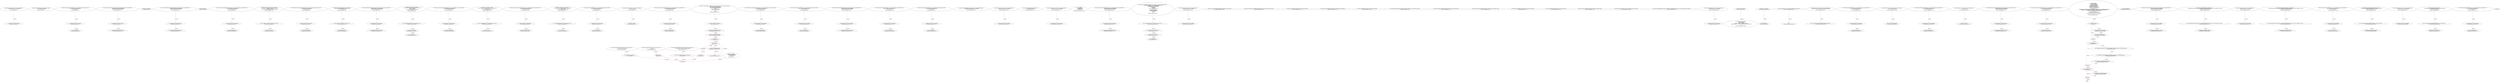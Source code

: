 digraph  {
13 [label="2_ function bug_txorigin40(address owner_txorigin40) public{\n        require(tx.origin == owner_txorigin40);\n    }\n13-function_definition-3-5", method="bug_txorigin40(address owner_txorigin40)", type_label=function_definition];
21 [label="3_ require(tx.origin == owner_txorigin40);\n21-expression_statement-4-4", method="bug_txorigin40(address owner_txorigin40)", type_label=expression_statement];
36 [label="6_ function _setMetadata(bytes memory metadata) internal {\n        emit MetadataSet(metadata);\n    }\n36-function_definition-7-9", method="_setMetadata(bytes memory metadata)", type_label=function_definition];
48 [label="9_ function transferTo_txorigin11(address to, uint amount,address owner_txorigin11) public {\n  require(tx.origin == owner_txorigin11);\n  to.call.value(amount);\n}\n48-function_definition-10-13", method="transferTo_txorigin11(address to,uint amount,address owner_txorigin11)", type_label=function_definition];
64 [label="10_ require(tx.origin == owner_txorigin11);\n64-expression_statement-11-11", method="transferTo_txorigin11(address to,uint amount,address owner_txorigin11)", type_label=expression_statement];
73 [label="11_ to.call.value(amount);\n73-expression_statement-12-12", method="transferTo_txorigin11(address to,uint amount,address owner_txorigin11)", type_label=expression_statement];
85 [label="15_ function withdrawAll_txorigin10(address payable _recipient,address owner_txorigin10) public {\n        require(tx.origin == owner_txorigin10);\n        _recipient.transfer(address(this).balance);\n    }\n85-function_definition-16-19", method="withdrawAll_txorigin10(address payable _recipient,address owner_txorigin10)", type_label=function_definition];
97 [label="16_ require(tx.origin == owner_txorigin10);\n97-expression_statement-17-17", method="withdrawAll_txorigin10(address payable _recipient,address owner_txorigin10)", type_label=expression_statement];
106 [label="17_ _recipient.transfer(address(this).balance);\n106-expression_statement-18-18", method="withdrawAll_txorigin10(address payable _recipient,address owner_txorigin10)", type_label=expression_statement];
117 [label="19_ address private _operator;\n117-new_variable-20-20", method="", type_label=new_variable];
122 [label="20_ function withdrawAll_txorigin22(address payable _recipient,address owner_txorigin22) public {\n        require(tx.origin == owner_txorigin22);\n        _recipient.transfer(address(this).balance);\n    }\n122-function_definition-21-24", method="withdrawAll_txorigin22(address payable _recipient,address owner_txorigin22)", type_label=function_definition];
134 [label="21_ require(tx.origin == owner_txorigin22);\n134-expression_statement-22-22", method="withdrawAll_txorigin22(address payable _recipient,address owner_txorigin22)", type_label=expression_statement];
143 [label="22_ _recipient.transfer(address(this).balance);\n143-expression_statement-23-23", method="withdrawAll_txorigin22(address payable _recipient,address owner_txorigin22)", type_label=expression_statement];
154 [label="24_ bool private _status;\n154-new_variable-25-25", method="", type_label=new_variable];
159 [label="25_ function sendto_txorigin33(address payable receiver, uint amount,address owner_txorigin33) public {\n	require (tx.origin == owner_txorigin33);\n	receiver.transfer(amount);\n}\n159-function_definition-26-29", method="sendto_txorigin33(address payable receiver,uint amount,address owner_txorigin33)", type_label=function_definition];
175 [label="26_ require (tx.origin == owner_txorigin33);\n175-expression_statement-27-27", method="sendto_txorigin33(address payable receiver,uint amount,address owner_txorigin33)", type_label=expression_statement];
184 [label="27_ receiver.transfer(amount);\n184-expression_statement-28-28", method="sendto_txorigin33(address payable receiver,uint amount,address owner_txorigin33)", type_label=expression_statement];
201 [label="30_ function _setOperator(address operator) internal {\n        require(_operator != operator, \"cannot set same operator\");\n        _operator = operator;\n        emit OperatorUpdated(operator, hasActiveOperator());\n    }\n201-function_definition-31-35", method="_setOperator(address operator)", type_label=function_definition];
209 [label="31_ require(_operator != operator, \"cannot set same operator\");\n209-expression_statement-32-32", method="_setOperator(address operator)", type_label=expression_statement];
219 [label="32_ _operator = operator;\n219-expression_statement-33-33", method="_setOperator(address operator)", type_label=expression_statement];
230 [label="35_ function sendto_txorigin1(address payable receiver, uint amount,address owner_txorigin1) public {\n	require (tx.origin == owner_txorigin1);\n	receiver.transfer(amount);\n}\n230-function_definition-36-39", method="sendto_txorigin1(address payable receiver,uint amount,address owner_txorigin1)", type_label=function_definition];
246 [label="36_ require (tx.origin == owner_txorigin1);\n246-expression_statement-37-37", method="sendto_txorigin1(address payable receiver,uint amount,address owner_txorigin1)", type_label=expression_statement];
255 [label="37_ receiver.transfer(amount);\n255-expression_statement-38-38", method="sendto_txorigin1(address payable receiver,uint amount,address owner_txorigin1)", type_label=expression_statement];
262 [label="39_ function _transferOperator(address operator) internal {\n        require(_operator != address(0), \"operator not set\");\n        _setOperator(operator);\n    }\n262-function_definition-40-43", method="_transferOperator(address operator)", type_label=function_definition];
270 [label="40_ require(_operator != address(0), \"operator not set\");\n270-expression_statement-41-41", method="_transferOperator(address operator)", type_label=expression_statement];
282 [label="41_ _setOperator(operator);\n282-expression_statement-42-42", method="_transferOperator(address operator)", type_label=expression_statement];
287 [label="43_ function withdrawAll_txorigin2(address payable _recipient,address owner_txorigin2) public {\n        require(tx.origin == owner_txorigin2);\n        _recipient.transfer(address(this).balance);\n    }\n287-function_definition-44-47", method="withdrawAll_txorigin2(address payable _recipient,address owner_txorigin2)", type_label=function_definition];
299 [label="44_ require(tx.origin == owner_txorigin2);\n299-expression_statement-45-45", method="withdrawAll_txorigin2(address payable _recipient,address owner_txorigin2)", type_label=expression_statement];
308 [label="45_ _recipient.transfer(address(this).balance);\n308-expression_statement-46-46", method="withdrawAll_txorigin2(address payable _recipient,address owner_txorigin2)", type_label=expression_statement];
319 [label="47_ function _renounceOperator() internal {\n        require(hasActiveOperator(), \"only when operator active\");\n        _operator = address(0);\n        _status = false;\n        emit OperatorUpdated(address(0), false);\n    }\n319-function_definition-48-53", method="_renounceOperator()", type_label=function_definition];
323 [label="48_ require(hasActiveOperator(), \"only when operator active\");\n323-expression_statement-49-49", method="_renounceOperator()", type_label=expression_statement];
332 [label="49_ _operator = address(0);\n332-expression_statement-50-50", method="_renounceOperator()", type_label=expression_statement];
338 [label="50_ _status = false;\n338-expression_statement-51-51", method="_renounceOperator()", type_label=expression_statement];
352 [label="53_ function sendto_txorigin17(address payable receiver, uint amount,address owner_txorigin17) public {\n	require (tx.origin == owner_txorigin17);\n	receiver.transfer(amount);\n}\n352-function_definition-54-57", method="sendto_txorigin17(address payable receiver,uint amount,address owner_txorigin17)", type_label=function_definition];
368 [label="54_ require (tx.origin == owner_txorigin17);\n368-expression_statement-55-55", method="sendto_txorigin17(address payable receiver,uint amount,address owner_txorigin17)", type_label=expression_statement];
377 [label="55_ receiver.transfer(amount);\n377-expression_statement-56-56", method="sendto_txorigin17(address payable receiver,uint amount,address owner_txorigin17)", type_label=expression_statement];
384 [label="57_ function _activateOperator() internal {\n        require(!hasActiveOperator(), \"only when operator not active\");\n        _status = true;\n        emit OperatorUpdated(_operator, true);\n    }\n384-function_definition-58-62", method="_activateOperator()", type_label=function_definition];
388 [label="58_ require(!hasActiveOperator(), \"only when operator not active\");\n388-expression_statement-59-59", method="_activateOperator()", type_label=expression_statement];
398 [label="59_ _status = true;\n398-expression_statement-60-60", method="_activateOperator()", type_label=expression_statement];
410 [label="62_ function sendto_txorigin37(address payable receiver, uint amount,address owner_txorigin37) public {\n	require (tx.origin == owner_txorigin37);\n	receiver.transfer(amount);\n}\n410-function_definition-63-66", method="sendto_txorigin37(address payable receiver,uint amount,address owner_txorigin37)", type_label=function_definition];
426 [label="63_ require (tx.origin == owner_txorigin37);\n426-expression_statement-64-64", method="sendto_txorigin37(address payable receiver,uint amount,address owner_txorigin37)", type_label=expression_statement];
435 [label="64_ receiver.transfer(amount);\n435-expression_statement-65-65", method="sendto_txorigin37(address payable receiver,uint amount,address owner_txorigin37)", type_label=expression_statement];
442 [label="66_ function _deactivateOperator() internal {\n        require(hasActiveOperator(), \"only when operator active\");\n        _status = false;\n        emit OperatorUpdated(_operator, false);\n    }\n442-function_definition-67-71", method="_deactivateOperator()", type_label=function_definition];
446 [label="67_ require(hasActiveOperator(), \"only when operator active\");\n446-expression_statement-68-68", method="_deactivateOperator()", type_label=expression_statement];
455 [label="68_ _status = false;\n455-expression_statement-69-69", method="_deactivateOperator()", type_label=expression_statement];
467 [label="71_ function transferTo_txorigin3(address to, uint amount,address owner_txorigin3) public {\n  require(tx.origin == owner_txorigin3);\n  to.call.value(amount);\n}\n467-function_definition-72-75", method="transferTo_txorigin3(address to,uint amount,address owner_txorigin3)", type_label=function_definition];
483 [label="72_ require(tx.origin == owner_txorigin3);\n483-expression_statement-73-73", method="transferTo_txorigin3(address to,uint amount,address owner_txorigin3)", type_label=expression_statement];
492 [label="73_ to.call.value(amount);\n492-expression_statement-74-74", method="transferTo_txorigin3(address to,uint amount,address owner_txorigin3)", type_label=expression_statement];
501 [label="75_ function getOperator() public view returns (address operator) {\n        operator = _operator;\n    }\n501-function_definition-76-78", method="getOperator()", type_label=function_definition];
511 [label="76_ operator = _operator;\n511-expression_statement-77-77", method="getOperator()", type_label=expression_statement];
515 [label="78_ function sendto_txorigin9(address payable receiver, uint amount,address owner_txorigin9) public {\n	require (tx.origin == owner_txorigin9);\n	receiver.transfer(amount);\n}\n515-function_definition-79-82", method="sendto_txorigin9(address payable receiver,uint amount,address owner_txorigin9)", type_label=function_definition];
531 [label="79_ require (tx.origin == owner_txorigin9);\n531-expression_statement-80-80", method="sendto_txorigin9(address payable receiver,uint amount,address owner_txorigin9)", type_label=expression_statement];
540 [label="80_ receiver.transfer(amount);\n540-expression_statement-81-81", method="sendto_txorigin9(address payable receiver,uint amount,address owner_txorigin9)", type_label=expression_statement];
547 [label="82_ function isOperator(address caller) public view returns (bool ok) {\n        return (caller == getOperator());\n    }\n547-function_definition-83-85", method="isOperator(address caller)", type_label=function_definition];
561 [label="83_ return (caller == getOperator());\n561-return-84-84", method="isOperator(address caller)", type_label=return];
567 [label="85_ function sendto_txorigin25(address payable receiver, uint amount,address owner_txorigin25) public {\n	require (tx.origin == owner_txorigin25);\n	receiver.transfer(amount);\n}\n567-function_definition-86-89", method="sendto_txorigin25(address payable receiver,uint amount,address owner_txorigin25)", type_label=function_definition];
583 [label="86_ require (tx.origin == owner_txorigin25);\n583-expression_statement-87-87", method="sendto_txorigin25(address payable receiver,uint amount,address owner_txorigin25)", type_label=expression_statement];
592 [label="87_ receiver.transfer(amount);\n592-expression_statement-88-88", method="sendto_txorigin25(address payable receiver,uint amount,address owner_txorigin25)", type_label=expression_statement];
599 [label="89_ function hasActiveOperator() public view returns (bool ok) {\n        return _status;\n    }\n599-function_definition-90-92", method="hasActiveOperator()", type_label=function_definition];
609 [label="90_ return _status;\n609-return-91-91", method="hasActiveOperator()", type_label=return];
611 [label="92_ function transferTo_txorigin19(address to, uint amount,address owner_txorigin19) public {\n  require(tx.origin == owner_txorigin19);\n  to.call.value(amount);\n}\n611-function_definition-93-96", method="transferTo_txorigin19(address to,uint amount,address owner_txorigin19)", type_label=function_definition];
627 [label="93_ require(tx.origin == owner_txorigin19);\n627-expression_statement-94-94", method="transferTo_txorigin19(address to,uint amount,address owner_txorigin19)", type_label=expression_statement];
636 [label="94_ to.call.value(amount);\n636-expression_statement-95-95", method="transferTo_txorigin19(address to,uint amount,address owner_txorigin19)", type_label=expression_statement];
645 [label="96_ function isActiveOperator(address caller) public view returns (bool ok) {\n        return (isOperator(caller) && hasActiveOperator());\n    }\n645-function_definition-97-99", method="isActiveOperator(address caller)", type_label=function_definition];
659 [label="97_ return (isOperator(caller) && hasActiveOperator());\n659-return-98-98", method="isActiveOperator(address caller)", type_label=return];
668 [label="99_ function withdrawAll_txorigin26(address payable _recipient,address owner_txorigin26) public {\n        require(tx.origin == owner_txorigin26);\n        _recipient.transfer(address(this).balance);\n    }\n668-function_definition-100-103", method="withdrawAll_txorigin26(address payable _recipient,address owner_txorigin26)", type_label=function_definition];
680 [label="100_ require(tx.origin == owner_txorigin26);\n680-expression_statement-101-101", method="withdrawAll_txorigin26(address payable _recipient,address owner_txorigin26)", type_label=expression_statement];
689 [label="101_ _recipient.transfer(address(this).balance);\n689-expression_statement-102-102", method="withdrawAll_txorigin26(address payable _recipient,address owner_txorigin26)", type_label=expression_statement];
703 [label="105_ function transferTo_txorigin27(address to, uint amount,address owner_txorigin27) public {\n  require(tx.origin == owner_txorigin27);\n  to.call.value(amount);\n}\n703-function_definition-106-109", method="transferTo_txorigin27(address to,uint amount,address owner_txorigin27)", type_label=function_definition];
719 [label="106_ require(tx.origin == owner_txorigin27);\n719-expression_statement-107-107", method="transferTo_txorigin27(address to,uint amount,address owner_txorigin27)", type_label=expression_statement];
728 [label="107_ to.call.value(amount);\n728-expression_statement-108-108", method="transferTo_txorigin27(address to,uint amount,address owner_txorigin27)", type_label=expression_statement];
747 [label="110_ function transferTo_txorigin31(address to, uint amount,address owner_txorigin31) public {\n  require(tx.origin == owner_txorigin31);\n  to.call.value(amount);\n}\n747-function_definition-111-114", method="transferTo_txorigin31(address to,uint amount,address owner_txorigin31)", type_label=function_definition];
763 [label="111_ require(tx.origin == owner_txorigin31);\n763-expression_statement-112-112", method="transferTo_txorigin31(address to,uint amount,address owner_txorigin31)", type_label=expression_statement];
772 [label="112_ to.call.value(amount);\n772-expression_statement-113-113", method="transferTo_txorigin31(address to,uint amount,address owner_txorigin31)", type_label=expression_statement];
787 [label="115_ function _setMultiHashFormat(uint8 hashFunction, uint8 digestSize) internal {\n        emit HashFormatSet(hashFunction, digestSize);\n    }\n787-function_definition-116-118", method="_setMultiHashFormat(uint8 hashFunction,uint8 digestSize)", type_label=function_definition];
805 [label="118_ function bug_txorigin20(address owner_txorigin20) public{\n        require(tx.origin == owner_txorigin20);\n    }\n805-function_definition-119-121", method="bug_txorigin20(address owner_txorigin20)", type_label=function_definition];
813 [label="119_ require(tx.origin == owner_txorigin20);\n813-expression_statement-120-120", method="bug_txorigin20(address owner_txorigin20)", type_label=expression_statement];
822 [label="121_ function _submitHash(bytes32 hash) internal {\n        emit HashSubmitted(hash);\n    }\n822-function_definition-122-124", method="_submitHash(bytes32 hash)", type_label=function_definition];
834 [label="124_ function bug_txorigin32(  address owner_txorigin32) public{\n        require(tx.origin == owner_txorigin32);\n    }\n834-function_definition-125-127", method="bug_txorigin32(address owner_txorigin32)", type_label=function_definition];
842 [label="125_ require(tx.origin == owner_txorigin32);\n842-expression_statement-126-126", method="bug_txorigin32(address owner_txorigin32)", type_label=expression_statement];
854 [label="129_ struct MultiHash {\n        bytes32 hash;\n        uint8 hashFunction;\n        uint8 digestSize;\n    }\n854-expression_statement-130-134", method="MultiHash()", type_label=expression_statement];
868 [label="134_ function _combineMultiHash(MultiHash memory multihash) internal pure returns (bytes memory) {\n        bytes memory out = new bytes(34);\n        out[0] = byte(multihash.hashFunction);\n        out[1] = byte(multihash.digestSize);\n        uint8 i;\n        for (i = 0; i < 32; i++) {\n          out[i+2] = multihash.hash[i];\n        }\n        return out;\n    }\n868-function_definition-135-144", method="_combineMultiHash(MultiHash memory multihash)", type_label=function_definition];
882 [label="135_ bytes memory out = new bytes(34);\n882-new_variable-136-136", method="_combineMultiHash(MultiHash memory multihash)", type_label=new_variable];
893 [label="136_ out[0] = byte(multihash.hashFunction);\n893-expression_statement-137-137", method="_combineMultiHash(MultiHash memory multihash)", type_label=expression_statement];
903 [label="137_ out[1] = byte(multihash.digestSize);\n903-expression_statement-138-138", method="_combineMultiHash(MultiHash memory multihash)", type_label=expression_statement];
913 [label="138_ uint8 i;\n913-new_variable-139-139", method="_combineMultiHash(MultiHash memory multihash)", type_label=new_variable];
918 [label="139_ for(i < 32;;i++)\n918-for-140-142", method="_combineMultiHash(MultiHash memory multihash)", type_label=for];
2811 [label="139_ end_loop", method="_combineMultiHash(MultiHash memory multihash)", type_label=end_loop];
927 [label="139_ i++\n927-expression_statement-140-140", method="_combineMultiHash(MultiHash memory multihash)", type_label=expression_statement];
930 [label="140_ out[i+2] = multihash.hash[i];\n930-expression_statement-141-141", method="_combineMultiHash(MultiHash memory multihash)", type_label=expression_statement];
942 [label="142_ return out;\n942-return-143-143", method="_combineMultiHash(MultiHash memory multihash)", type_label=return];
944 [label="144_ function withdrawAll_txorigin38(address payable _recipient,address owner_txorigin38) public {\n        require(tx.origin == owner_txorigin38);\n        _recipient.transfer(address(this).balance);\n    }\n944-function_definition-145-148", method="withdrawAll_txorigin38(address payable _recipient,address owner_txorigin38)", type_label=function_definition];
956 [label="145_ require(tx.origin == owner_txorigin38);\n956-expression_statement-146-146", method="withdrawAll_txorigin38(address payable _recipient,address owner_txorigin38)", type_label=expression_statement];
965 [label="146_ _recipient.transfer(address(this).balance);\n965-expression_statement-147-147", method="withdrawAll_txorigin38(address payable _recipient,address owner_txorigin38)", type_label=expression_statement];
976 [label="148_ function _splitMultiHash(bytes memory source) internal pure returns (MultiHash memory) {\n        require(source.length == 34, \"length of source must be 34\");\n        uint8 hashFunction = uint8(source[0]);\n        uint8 digestSize = uint8(source[1]);\n        bytes32 hash;\n        assembly {\n          hash := mload(add(source, 34))\n        }\n        return (MultiHash({\n          hashFunction: hashFunction,\n          digestSize: digestSize,\n          hash: hash\n        }));\n    }\n976-function_definition-149-162", method="_splitMultiHash(bytes memory source)", type_label=function_definition];
990 [label="149_ require(source.length == 34, \"length of source must be 34\");\n990-expression_statement-150-150", method="_splitMultiHash(bytes memory source)", type_label=expression_statement];
1002 [label="150_ uint8 hashFunction = uint8(source[0]);\n1002-new_variable-151-151", method="_splitMultiHash(bytes memory source)", type_label=new_variable];
1012 [label="151_ uint8 digestSize = uint8(source[1]);\n1012-new_variable-152-152", method="_splitMultiHash(bytes memory source)", type_label=new_variable];
1022 [label="152_ bytes32 hash;\n1022-new_variable-153-153", method="_splitMultiHash(bytes memory source)", type_label=new_variable];
1040 [label="156_ return (MultiHash({\n          hashFunction: hashFunction,\n          digestSize: digestSize,\n          hash: hash\n        }));\n1040-return-157-161", method="_splitMultiHash(bytes memory source)", type_label=return];
1054 [label="162_ function bug_txorigin4(address owner_txorigin4) public{\n        require(tx.origin == owner_txorigin4);\n    }\n1054-function_definition-163-165", method="bug_txorigin4(address owner_txorigin4)", type_label=function_definition];
1062 [label="163_ require(tx.origin == owner_txorigin4);\n1062-expression_statement-164-164", method="bug_txorigin4(address owner_txorigin4)", type_label=expression_statement];
1092 [label="168_ function create(bytes calldata initData) external returns (address instance);\n1092-function_definition-169-169", method="create(bytes calldata initData)", type_label=function_definition];
1104 [label="169_ function createSalty(bytes calldata initData, bytes32 salt) external returns (address instance);\n1104-function_definition-170-170", method="createSalty(bytes calldata initData,bytes32 salt)", type_label=function_definition];
1120 [label="170_ function getInitSelector() external view returns (bytes4 initSelector);\n1120-function_definition-171-171", method="getInitSelector()", type_label=function_definition];
1129 [label="171_ function getInstanceRegistry() external view returns (address instanceRegistry);\n1129-function_definition-172-172", method="getInstanceRegistry()", type_label=function_definition];
1138 [label="172_ function getTemplate() external view returns (address template);\n1138-function_definition-173-173", method="getTemplate()", type_label=function_definition];
1147 [label="173_ function getSaltyInstance(bytes calldata, bytes32 salt) external view returns (address instance);\n1147-function_definition-174-174", method="getSaltyInstance(bytes calldata,bytes32 salt)", type_label=function_definition];
1163 [label="174_ function getNextInstance(bytes calldata) external view returns (address instance);\n1163-function_definition-175-175", method="getNextInstance(bytes calldata)", type_label=function_definition];
1175 [label="175_ function getInstanceCreator(address instance) external view returns (address creator);\n1175-function_definition-176-176", method="getInstanceCreator(address instance)", type_label=function_definition];
1188 [label="176_ function getInstanceType() external view returns (bytes4 instanceType);\n1188-function_definition-177-177", method="getInstanceType()", type_label=function_definition];
1197 [label="177_ function getInstanceCount() external view returns (uint256 count);\n1197-function_definition-178-178", method="getInstanceCount()", type_label=function_definition];
1206 [label="178_ function getInstance(uint256 index) external view returns (address instance);\n1206-function_definition-179-179", method="getInstance(uint256 index)", type_label=function_definition];
1219 [label="179_ function getInstances() external view returns (address[] memory instances);\n1219-function_definition-180-180", method="getInstances()", type_label=function_definition];
1229 [label="180_ function getPaginatedInstances(uint256 startIndex, uint256 endIndex) external view returns (address[] memory instances);\n1229-function_definition-181-181", method="getPaginatedInstances(uint256 startIndex,uint256 endIndex)", type_label=function_definition];
1250 [label="183_ function bug_txorigin12(address owner_txorigin12) public{\n        require(tx.origin == owner_txorigin12);\n    }\n1250-function_definition-184-186", method="bug_txorigin12(address owner_txorigin12)", type_label=function_definition];
1258 [label="184_ require(tx.origin == owner_txorigin12);\n1258-expression_statement-185-185", method="bug_txorigin12(address owner_txorigin12)", type_label=expression_statement];
1267 [label="186_ address private _factory;\n1267-new_variable-187-187", method="", type_label=new_variable];
1272 [label="187_ modifier initializeTemplate() {\n        _factory = msg.sender;\n        uint32 codeSize;\n        assembly { codeSize := extcodesize(address) }\n        require(codeSize == 0, \"must be called within contract constructor\");\n        _;\n    }\n1272-expression_statement-188-194", method="", type_label=expression_statement];
1275 [label="188_ _factory = msg.sender;\n1275-expression_statement-189-189", method="", type_label=expression_statement];
1281 [label="189_ uint32 codeSize;\n1281-new_variable-190-190", method="", type_label=new_variable];
1295 [label="191_ require(codeSize == 0, \"must be called within contract constructor\");\n1295-expression_statement-192-192", method="", type_label=expression_statement];
1305 [label="192_ _;\n1305-expression_statement-193-193", method="", type_label=expression_statement];
1307 [label="194_ function getCreator() public view returns (address creator) {\n        creator = iFactory(_factory).getInstanceCreator(address(this));\n    }\n1307-function_definition-195-197", method="getCreator()", type_label=function_definition];
1317 [label="195_ creator = iFactory(_factory).getInstanceCreator(address(this));\n1317-expression_statement-196-196", method="getCreator()", type_label=expression_statement];
1331 [label="197_ function transferTo_txorigin7(address to, uint amount,address owner_txorigin7) public {\n  require(tx.origin == owner_txorigin7);\n  to.call.value(amount);\n}\n1331-function_definition-198-201", method="transferTo_txorigin7(address to,uint amount,address owner_txorigin7)", type_label=function_definition];
1347 [label="198_ require(tx.origin == owner_txorigin7);\n1347-expression_statement-199-199", method="transferTo_txorigin7(address to,uint amount,address owner_txorigin7)", type_label=expression_statement];
1356 [label="199_ to.call.value(amount);\n1356-expression_statement-200-200", method="transferTo_txorigin7(address to,uint amount,address owner_txorigin7)", type_label=expression_statement];
1365 [label="201_ function isCreator(address caller) public view returns (bool ok) {\n        ok = (caller == getCreator());\n    }\n1365-function_definition-202-204", method="isCreator(address caller)", type_label=function_definition];
1379 [label="202_ ok = (caller == getCreator());\n1379-expression_statement-203-203", method="isCreator(address caller)", type_label=expression_statement];
1387 [label="204_ function transferTo_txorigin23(address to, uint amount,address owner_txorigin23) public {\n  require(tx.origin == owner_txorigin23);\n  to.call.value(amount);\n}\n1387-function_definition-205-208", method="transferTo_txorigin23(address to,uint amount,address owner_txorigin23)", type_label=function_definition];
1403 [label="205_ require(tx.origin == owner_txorigin23);\n1403-expression_statement-206-206", method="transferTo_txorigin23(address to,uint amount,address owner_txorigin23)", type_label=expression_statement];
1412 [label="206_ to.call.value(amount);\n1412-expression_statement-207-207", method="transferTo_txorigin23(address to,uint amount,address owner_txorigin23)", type_label=expression_statement];
1421 [label="208_ function getFactory() public view returns (address factory) {\n        factory = _factory;\n    }\n1421-function_definition-209-211", method="getFactory()", type_label=function_definition];
1431 [label="209_ factory = _factory;\n1431-expression_statement-210-210", method="getFactory()", type_label=expression_statement];
1435 [label="211_ function withdrawAll_txorigin14(address payable _recipient,address owner_txorigin14) public {\n        require(tx.origin == owner_txorigin14);\n        _recipient.transfer(address(this).balance);\n    }\n1435-function_definition-212-215", method="withdrawAll_txorigin14(address payable _recipient,address owner_txorigin14)", type_label=function_definition];
1447 [label="212_ require(tx.origin == owner_txorigin14);\n1447-expression_statement-213-213", method="withdrawAll_txorigin14(address payable _recipient,address owner_txorigin14)", type_label=expression_statement];
1456 [label="213_ _recipient.transfer(address(this).balance);\n1456-expression_statement-214-214", method="withdrawAll_txorigin14(address payable _recipient,address owner_txorigin14)", type_label=expression_statement];
1485 [label="217_ function sendto_txorigin13(address payable receiver, uint amount,address owner_txorigin13) public {\n	require (tx.origin == owner_txorigin13);\n	receiver.transfer(amount);\n}\n1485-function_definition-218-221", method="sendto_txorigin13(address payable receiver,uint amount,address owner_txorigin13)", type_label=function_definition];
1501 [label="218_ require (tx.origin == owner_txorigin13);\n1501-expression_statement-219-219", method="sendto_txorigin13(address payable receiver,uint amount,address owner_txorigin13)", type_label=expression_statement];
1510 [label="219_ receiver.transfer(amount);\n1510-expression_statement-220-220", method="sendto_txorigin13(address payable receiver,uint amount,address owner_txorigin13)", type_label=expression_statement];
1531 [label="222_ function initialize(\n        address operator,\n        bytes memory multihash,\n        bytes memory metadata\n    ) public initializeTemplate() {\n        if (operator != address(0)) {\n            Operated._setOperator(operator);\n            Operated._activateOperator();\n        }\n        if (multihash.length != 0) {\n            MultiHashWrapper.MultiHash memory multihashObj = MultiHashWrapper._splitMultiHash(multihash);\n            ProofHashes._setMultiHashFormat(multihashObj.hashFunction, multihashObj.digestSize);\n            ProofHashes._submitHash(multihashObj.hash);\n        }\n        if (metadata.length != 0) {\n            EventMetadata._setMetadata(metadata);\n        }\n        emit Initialized(operator, multihash, metadata);\n    }\n1531-function_definition-223-241", method="initialize(address operator,bytes memory multihash,bytes memory metadata)", type_label=function_definition];
1546 [label="226_ initializeTemplate()\n1546-expression_statement-227-227", method="initialize(address operator,bytes memory multihash,bytes memory metadata)", type_label=expression_statement];
1549 [label="227_ if_operator != address(0)\n1549-if-228-231", method="initialize(address operator,bytes memory multihash,bytes memory metadata)", type_label=if];
3442 [label="227_ end_if", method="initialize(address operator,bytes memory multihash,bytes memory metadata)", type_label=end_if];
1556 [label="228_ Operated._setOperator(operator);\n1556-expression_statement-229-229", method="initialize(address operator,bytes memory multihash,bytes memory metadata)", type_label=expression_statement];
1563 [label="229_ Operated._activateOperator();\n1563-expression_statement-230-230", method="initialize(address operator,bytes memory multihash,bytes memory metadata)", type_label=expression_statement];
1568 [label="231_ if_multihash.length != 0\n1568-if-232-236", method="initialize(address operator,bytes memory multihash,bytes memory metadata)", type_label=if];
3461 [label="231_ end_if", method="initialize(address operator,bytes memory multihash,bytes memory metadata)", type_label=end_if];
1575 [label="232_ MultiHashWrapper.MultiHash memory multihashObj = MultiHashWrapper._splitMultiHash(multihash);\n1575-new_variable-233-233", method="initialize(address operator,bytes memory multihash,bytes memory metadata)", type_label=new_variable];
1588 [label="233_ ProofHashes._setMultiHashFormat(multihashObj.hashFunction, multihashObj.digestSize);\n1588-expression_statement-234-234", method="initialize(address operator,bytes memory multihash,bytes memory metadata)", type_label=expression_statement];
1601 [label="234_ ProofHashes._submitHash(multihashObj.hash);\n1601-expression_statement-235-235", method="initialize(address operator,bytes memory multihash,bytes memory metadata)", type_label=expression_statement];
1610 [label="236_ if_metadata.length != 0\n1610-if-237-239", method="initialize(address operator,bytes memory multihash,bytes memory metadata)", type_label=if];
3503 [label="236_ end_if", method="initialize(address operator,bytes memory multihash,bytes memory metadata)", type_label=end_if];
1617 [label="237_ EventMetadata._setMetadata(metadata);\n1617-expression_statement-238-238", method="initialize(address operator,bytes memory multihash,bytes memory metadata)", type_label=expression_statement];
1632 [label="241_ function withdrawAll_txorigin30(address payable _recipient,address owner_txorigin30) public {\n        require(tx.origin == owner_txorigin30);\n        _recipient.transfer(address(this).balance);\n    }\n1632-function_definition-242-245", method="withdrawAll_txorigin30(address payable _recipient,address owner_txorigin30)", type_label=function_definition];
1644 [label="242_ require(tx.origin == owner_txorigin30);\n1644-expression_statement-243-243", method="withdrawAll_txorigin30(address payable _recipient,address owner_txorigin30)", type_label=expression_statement];
1653 [label="243_ _recipient.transfer(address(this).balance);\n1653-expression_statement-244-244", method="withdrawAll_txorigin30(address payable _recipient,address owner_txorigin30)", type_label=expression_statement];
1664 [label="245_ function submitHash(bytes32 multihash) public {\n        require(Template.isCreator(msg.sender) || Operated.isActiveOperator(msg.sender), \"only active operator or creator\");\n        ProofHashes._submitHash(multihash);\n    }\n1664-function_definition-246-249", method="submitHash(bytes32 multihash)", type_label=function_definition];
1672 [label="246_ require(Template.isCreator(msg.sender) || Operated.isActiveOperator(msg.sender), \"only active operator or creator\");\n1672-expression_statement-247-247", method="submitHash(bytes32 multihash)", type_label=expression_statement];
1696 [label="247_ ProofHashes._submitHash(multihash);\n1696-expression_statement-248-248", method="submitHash(bytes32 multihash)", type_label=expression_statement];
1703 [label="249_ function bug_txorigin8(address owner_txorigin8) public{\n        require(tx.origin == owner_txorigin8);\n    }\n1703-function_definition-250-252", method="bug_txorigin8(address owner_txorigin8)", type_label=function_definition];
1711 [label="250_ require(tx.origin == owner_txorigin8);\n1711-expression_statement-251-251", method="bug_txorigin8(address owner_txorigin8)", type_label=expression_statement];
1720 [label="252_ function setMetadata(bytes memory metadata) public {\n        require(Template.isCreator(msg.sender) || Operated.isActiveOperator(msg.sender), \"only active operator or creator\");\n        EventMetadata._setMetadata(metadata);\n    }\n1720-function_definition-253-256", method="setMetadata(bytes memory metadata)", type_label=function_definition];
1728 [label="253_ require(Template.isCreator(msg.sender) || Operated.isActiveOperator(msg.sender), \"only active operator or creator\");\n1728-expression_statement-254-254", method="setMetadata(bytes memory metadata)", type_label=expression_statement];
1752 [label="254_ EventMetadata._setMetadata(metadata);\n1752-expression_statement-255-255", method="setMetadata(bytes memory metadata)", type_label=expression_statement];
1759 [label="256_ function transferTo_txorigin39(address to, uint amount,address owner_txorigin39) public {\n  require(tx.origin == owner_txorigin39);\n  to.call.value(amount);\n}\n1759-function_definition-257-260", method="transferTo_txorigin39(address to,uint amount,address owner_txorigin39)", type_label=function_definition];
1775 [label="257_ require(tx.origin == owner_txorigin39);\n1775-expression_statement-258-258", method="transferTo_txorigin39(address to,uint amount,address owner_txorigin39)", type_label=expression_statement];
1784 [label="258_ to.call.value(amount);\n1784-expression_statement-259-259", method="transferTo_txorigin39(address to,uint amount,address owner_txorigin39)", type_label=expression_statement];
1793 [label="260_ function transferOperator(address operator) public {\n        require(Operated.isActiveOperator(msg.sender), \"only active operator\");\n        Operated._transferOperator(operator);\n    }\n1793-function_definition-261-264", method="transferOperator(address operator)", type_label=function_definition];
1801 [label="261_ require(Operated.isActiveOperator(msg.sender), \"only active operator\");\n1801-expression_statement-262-262", method="transferOperator(address operator)", type_label=expression_statement];
1816 [label="262_ Operated._transferOperator(operator);\n1816-expression_statement-263-263", method="transferOperator(address operator)", type_label=expression_statement];
1823 [label="264_ function bug_txorigin36(  address owner_txorigin36) public{\n        require(tx.origin == owner_txorigin36);\n    }\n1823-function_definition-265-267", method="bug_txorigin36(address owner_txorigin36)", type_label=function_definition];
1831 [label="265_ require(tx.origin == owner_txorigin36);\n1831-expression_statement-266-266", method="bug_txorigin36(address owner_txorigin36)", type_label=expression_statement];
1840 [label="267_ function renounceOperator() public {\n        require(Operated.isActiveOperator(msg.sender), \"only active operator\");\n        Operated._renounceOperator();\n    }\n1840-function_definition-268-271", method="renounceOperator()", type_label=function_definition];
1844 [label="268_ require(Operated.isActiveOperator(msg.sender), \"only active operator\");\n1844-expression_statement-269-269", method="renounceOperator()", type_label=expression_statement];
1859 [label="269_ Operated._renounceOperator();\n1859-expression_statement-270-270", method="renounceOperator()", type_label=expression_statement];
1864 [label="271_ function transferTo_txorigin35(address to, uint amount,address owner_txorigin35) public {\n  require(tx.origin == owner_txorigin35);\n  to.call.value(amount);\n}\n1864-function_definition-272-275", method="transferTo_txorigin35(address to,uint amount,address owner_txorigin35)", type_label=function_definition];
1880 [label="272_ require(tx.origin == owner_txorigin35);\n1880-expression_statement-273-273", method="transferTo_txorigin35(address to,uint amount,address owner_txorigin35)", type_label=expression_statement];
1889 [label="273_ to.call.value(amount);\n1889-expression_statement-274-274", method="transferTo_txorigin35(address to,uint amount,address owner_txorigin35)", type_label=expression_statement];
1 [label="0_ start_node", method="", type_label=start];
2 [label="0_ exit_node", method="", type_label=exit];
1624;
13 -> 21  [color=red, controlflow_type=next_line, edge_type=CFG_edge, key=0, label=next_line];
48 -> 64  [color=red, controlflow_type=next_line, edge_type=CFG_edge, key=0, label=next_line];
64 -> 73  [color=red, controlflow_type=next_line, edge_type=CFG_edge, key=0, label=next_line];
85 -> 97  [color=red, controlflow_type=next_line, edge_type=CFG_edge, key=0, label=next_line];
97 -> 106  [color=red, controlflow_type=next_line, edge_type=CFG_edge, key=0, label=next_line];
122 -> 134  [color=red, controlflow_type=next_line, edge_type=CFG_edge, key=0, label=next_line];
134 -> 143  [color=red, controlflow_type=next_line, edge_type=CFG_edge, key=0, label=next_line];
159 -> 175  [color=red, controlflow_type=next_line, edge_type=CFG_edge, key=0, label=next_line];
175 -> 184  [color=red, controlflow_type=next_line, edge_type=CFG_edge, key=0, label=next_line];
201 -> 209  [color=red, controlflow_type=next_line, edge_type=CFG_edge, key=0, label=next_line];
209 -> 219  [color=red, controlflow_type=next_line, edge_type=CFG_edge, key=0, label=next_line];
230 -> 246  [color=red, controlflow_type=next_line, edge_type=CFG_edge, key=0, label=next_line];
246 -> 255  [color=red, controlflow_type=next_line, edge_type=CFG_edge, key=0, label=next_line];
262 -> 270  [color=red, controlflow_type=next_line, edge_type=CFG_edge, key=0, label=next_line];
270 -> 282  [color=red, controlflow_type=next_line, edge_type=CFG_edge, key=0, label=next_line];
287 -> 299  [color=red, controlflow_type=next_line, edge_type=CFG_edge, key=0, label=next_line];
299 -> 308  [color=red, controlflow_type=next_line, edge_type=CFG_edge, key=0, label=next_line];
319 -> 323  [color=red, controlflow_type=next_line, edge_type=CFG_edge, key=0, label=next_line];
323 -> 332  [color=red, controlflow_type=next_line, edge_type=CFG_edge, key=0, label=next_line];
332 -> 338  [color=red, controlflow_type=next_line, edge_type=CFG_edge, key=0, label=next_line];
352 -> 368  [color=red, controlflow_type=next_line, edge_type=CFG_edge, key=0, label=next_line];
368 -> 377  [color=red, controlflow_type=next_line, edge_type=CFG_edge, key=0, label=next_line];
384 -> 388  [color=red, controlflow_type=next_line, edge_type=CFG_edge, key=0, label=next_line];
388 -> 398  [color=red, controlflow_type=next_line, edge_type=CFG_edge, key=0, label=next_line];
410 -> 426  [color=red, controlflow_type=next_line, edge_type=CFG_edge, key=0, label=next_line];
426 -> 435  [color=red, controlflow_type=next_line, edge_type=CFG_edge, key=0, label=next_line];
442 -> 446  [color=red, controlflow_type=next_line, edge_type=CFG_edge, key=0, label=next_line];
446 -> 455  [color=red, controlflow_type=next_line, edge_type=CFG_edge, key=0, label=next_line];
467 -> 483  [color=red, controlflow_type=next_line, edge_type=CFG_edge, key=0, label=next_line];
483 -> 492  [color=red, controlflow_type=next_line, edge_type=CFG_edge, key=0, label=next_line];
501 -> 511  [color=red, controlflow_type=next_line, edge_type=CFG_edge, key=0, label=next_line];
515 -> 531  [color=red, controlflow_type=next_line, edge_type=CFG_edge, key=0, label=next_line];
531 -> 540  [color=red, controlflow_type=next_line, edge_type=CFG_edge, key=0, label=next_line];
547 -> 561  [color=red, controlflow_type=next_line, edge_type=CFG_edge, key=0, label=next_line];
561 -> 2  [color=red, controlflow_type=return_exit, edge_type=CFG_edge, key=0, label=return_exit];
567 -> 583  [color=red, controlflow_type=next_line, edge_type=CFG_edge, key=0, label=next_line];
583 -> 592  [color=red, controlflow_type=next_line, edge_type=CFG_edge, key=0, label=next_line];
599 -> 609  [color=red, controlflow_type=next_line, edge_type=CFG_edge, key=0, label=next_line];
609 -> 2  [color=red, controlflow_type=return_exit, edge_type=CFG_edge, key=0, label=return_exit];
611 -> 627  [color=red, controlflow_type=next_line, edge_type=CFG_edge, key=0, label=next_line];
627 -> 636  [color=red, controlflow_type=next_line, edge_type=CFG_edge, key=0, label=next_line];
645 -> 659  [color=red, controlflow_type=next_line, edge_type=CFG_edge, key=0, label=next_line];
659 -> 2  [color=red, controlflow_type=return_exit, edge_type=CFG_edge, key=0, label=return_exit];
668 -> 680  [color=red, controlflow_type=next_line, edge_type=CFG_edge, key=0, label=next_line];
680 -> 689  [color=red, controlflow_type=next_line, edge_type=CFG_edge, key=0, label=next_line];
703 -> 719  [color=red, controlflow_type=next_line, edge_type=CFG_edge, key=0, label=next_line];
719 -> 728  [color=red, controlflow_type=next_line, edge_type=CFG_edge, key=0, label=next_line];
747 -> 763  [color=red, controlflow_type=next_line, edge_type=CFG_edge, key=0, label=next_line];
763 -> 772  [color=red, controlflow_type=next_line, edge_type=CFG_edge, key=0, label=next_line];
805 -> 813  [color=red, controlflow_type=next_line, edge_type=CFG_edge, key=0, label=next_line];
834 -> 842  [color=red, controlflow_type=next_line, edge_type=CFG_edge, key=0, label=next_line];
868 -> 882  [color=red, controlflow_type=next_line, edge_type=CFG_edge, key=0, label=next_line];
882 -> 893  [color=red, controlflow_type=next_line, edge_type=CFG_edge, key=0, label=next_line];
893 -> 903  [color=red, controlflow_type=next_line, edge_type=CFG_edge, key=0, label=next_line];
903 -> 913  [color=red, controlflow_type=next_line, edge_type=CFG_edge, key=0, label=next_line];
913 -> 918  [color=red, controlflow_type=next_line, edge_type=CFG_edge, key=0, label=next_line];
918 -> 930  [color=red, controlflow_type=pos_next, edge_type=CFG_edge, key=0, label=pos_next];
918 -> 2811  [color=red, controlflow_type=neg_next, edge_type=CFG_edge, key=0, label=neg_next];
2811 -> 942  [color=red, controlflow_type=next_line, edge_type=CFG_edge, key=0, label=next_line];
927 -> 918  [color=red, controlflow_type=loop_update, edge_type=CFG_edge, key=0, label=loop_update];
930 -> 927  [color=red, controlflow_type=loop_update, edge_type=CFG_edge, key=0, label=loop_update];
942 -> 2  [color=red, controlflow_type=return_exit, edge_type=CFG_edge, key=0, label=return_exit];
944 -> 956  [color=red, controlflow_type=next_line, edge_type=CFG_edge, key=0, label=next_line];
956 -> 965  [color=red, controlflow_type=next_line, edge_type=CFG_edge, key=0, label=next_line];
976 -> 990  [color=red, controlflow_type=next_line, edge_type=CFG_edge, key=0, label=next_line];
990 -> 1002  [color=red, controlflow_type=next_line, edge_type=CFG_edge, key=0, label=next_line];
1002 -> 1012  [color=red, controlflow_type=next_line, edge_type=CFG_edge, key=0, label=next_line];
1012 -> 1022  [color=red, controlflow_type=next_line, edge_type=CFG_edge, key=0, label=next_line];
1040 -> 2  [color=red, controlflow_type=return_exit, edge_type=CFG_edge, key=0, label=return_exit];
1054 -> 1062  [color=red, controlflow_type=next_line, edge_type=CFG_edge, key=0, label=next_line];
1250 -> 1258  [color=red, controlflow_type=next_line, edge_type=CFG_edge, key=0, label=next_line];
1267 -> 1272  [color=red, controlflow_type=next_line, edge_type=CFG_edge, key=0, label=next_line];
1275 -> 1281  [color=red, controlflow_type=next_line, edge_type=CFG_edge, key=0, label=next_line];
1295 -> 1305  [color=red, controlflow_type=next_line, edge_type=CFG_edge, key=0, label=next_line];
1307 -> 1317  [color=red, controlflow_type=next_line, edge_type=CFG_edge, key=0, label=next_line];
1331 -> 1347  [color=red, controlflow_type=next_line, edge_type=CFG_edge, key=0, label=next_line];
1347 -> 1356  [color=red, controlflow_type=next_line, edge_type=CFG_edge, key=0, label=next_line];
1365 -> 1379  [color=red, controlflow_type=next_line, edge_type=CFG_edge, key=0, label=next_line];
1387 -> 1403  [color=red, controlflow_type=next_line, edge_type=CFG_edge, key=0, label=next_line];
1403 -> 1412  [color=red, controlflow_type=next_line, edge_type=CFG_edge, key=0, label=next_line];
1421 -> 1431  [color=red, controlflow_type=next_line, edge_type=CFG_edge, key=0, label=next_line];
1435 -> 1447  [color=red, controlflow_type=next_line, edge_type=CFG_edge, key=0, label=next_line];
1447 -> 1456  [color=red, controlflow_type=next_line, edge_type=CFG_edge, key=0, label=next_line];
1485 -> 1501  [color=red, controlflow_type=next_line, edge_type=CFG_edge, key=0, label=next_line];
1501 -> 1510  [color=red, controlflow_type=next_line, edge_type=CFG_edge, key=0, label=next_line];
1531 -> 1549  [color=red, controlflow_type=next_line, edge_type=CFG_edge, key=0, label=next_line];
1549 -> 1556  [color=red, controlflow_type=pos_next, edge_type=CFG_edge, key=0, label=pos_next];
1549 -> 3442  [color=red, controlflow_type=neg_next, edge_type=CFG_edge, key=0, label=neg_next];
3442 -> 1568  [color=red, controlflow_type=next_line, edge_type=CFG_edge, key=0, label=next_line];
1556 -> 1563  [color=red, controlflow_type=next_line, edge_type=CFG_edge, key=0, label=next_line];
1563 -> 3442  [color=red, controlflow_type=end_if, edge_type=CFG_edge, key=0, label=end_if];
1568 -> 1575  [color=red, controlflow_type=pos_next, edge_type=CFG_edge, key=0, label=pos_next];
1568 -> 3461  [color=red, controlflow_type=neg_next, edge_type=CFG_edge, key=0, label=neg_next];
3461 -> 1610  [color=red, controlflow_type=next_line, edge_type=CFG_edge, key=0, label=next_line];
1575 -> 1588  [color=red, controlflow_type=next_line, edge_type=CFG_edge, key=0, label=next_line];
1588 -> 1601  [color=red, controlflow_type=next_line, edge_type=CFG_edge, key=0, label=next_line];
1601 -> 3461  [color=red, controlflow_type=end_if, edge_type=CFG_edge, key=0, label=end_if];
1610 -> 1617  [color=red, controlflow_type=pos_next, edge_type=CFG_edge, key=0, label=pos_next];
1610 -> 3503  [color=red, controlflow_type=neg_next, edge_type=CFG_edge, key=0, label=neg_next];
3503 -> 1624  [color=red, controlflow_type=next_line, edge_type=CFG_edge, key=0, label=next_line];
1617 -> 3503  [color=red, controlflow_type=end_if, edge_type=CFG_edge, key=0, label=end_if];
1632 -> 1644  [color=red, controlflow_type=next_line, edge_type=CFG_edge, key=0, label=next_line];
1644 -> 1653  [color=red, controlflow_type=next_line, edge_type=CFG_edge, key=0, label=next_line];
1664 -> 1672  [color=red, controlflow_type=next_line, edge_type=CFG_edge, key=0, label=next_line];
1672 -> 1696  [color=red, controlflow_type=next_line, edge_type=CFG_edge, key=0, label=next_line];
1703 -> 1711  [color=red, controlflow_type=next_line, edge_type=CFG_edge, key=0, label=next_line];
1720 -> 1728  [color=red, controlflow_type=next_line, edge_type=CFG_edge, key=0, label=next_line];
1728 -> 1752  [color=red, controlflow_type=next_line, edge_type=CFG_edge, key=0, label=next_line];
1759 -> 1775  [color=red, controlflow_type=next_line, edge_type=CFG_edge, key=0, label=next_line];
1775 -> 1784  [color=red, controlflow_type=next_line, edge_type=CFG_edge, key=0, label=next_line];
1793 -> 1801  [color=red, controlflow_type=next_line, edge_type=CFG_edge, key=0, label=next_line];
1801 -> 1816  [color=red, controlflow_type=next_line, edge_type=CFG_edge, key=0, label=next_line];
1823 -> 1831  [color=red, controlflow_type=next_line, edge_type=CFG_edge, key=0, label=next_line];
1840 -> 1844  [color=red, controlflow_type=next_line, edge_type=CFG_edge, key=0, label=next_line];
1844 -> 1859  [color=red, controlflow_type=next_line, edge_type=CFG_edge, key=0, label=next_line];
1864 -> 1880  [color=red, controlflow_type=next_line, edge_type=CFG_edge, key=0, label=next_line];
1880 -> 1889  [color=red, controlflow_type=next_line, edge_type=CFG_edge, key=0, label=next_line];
}
